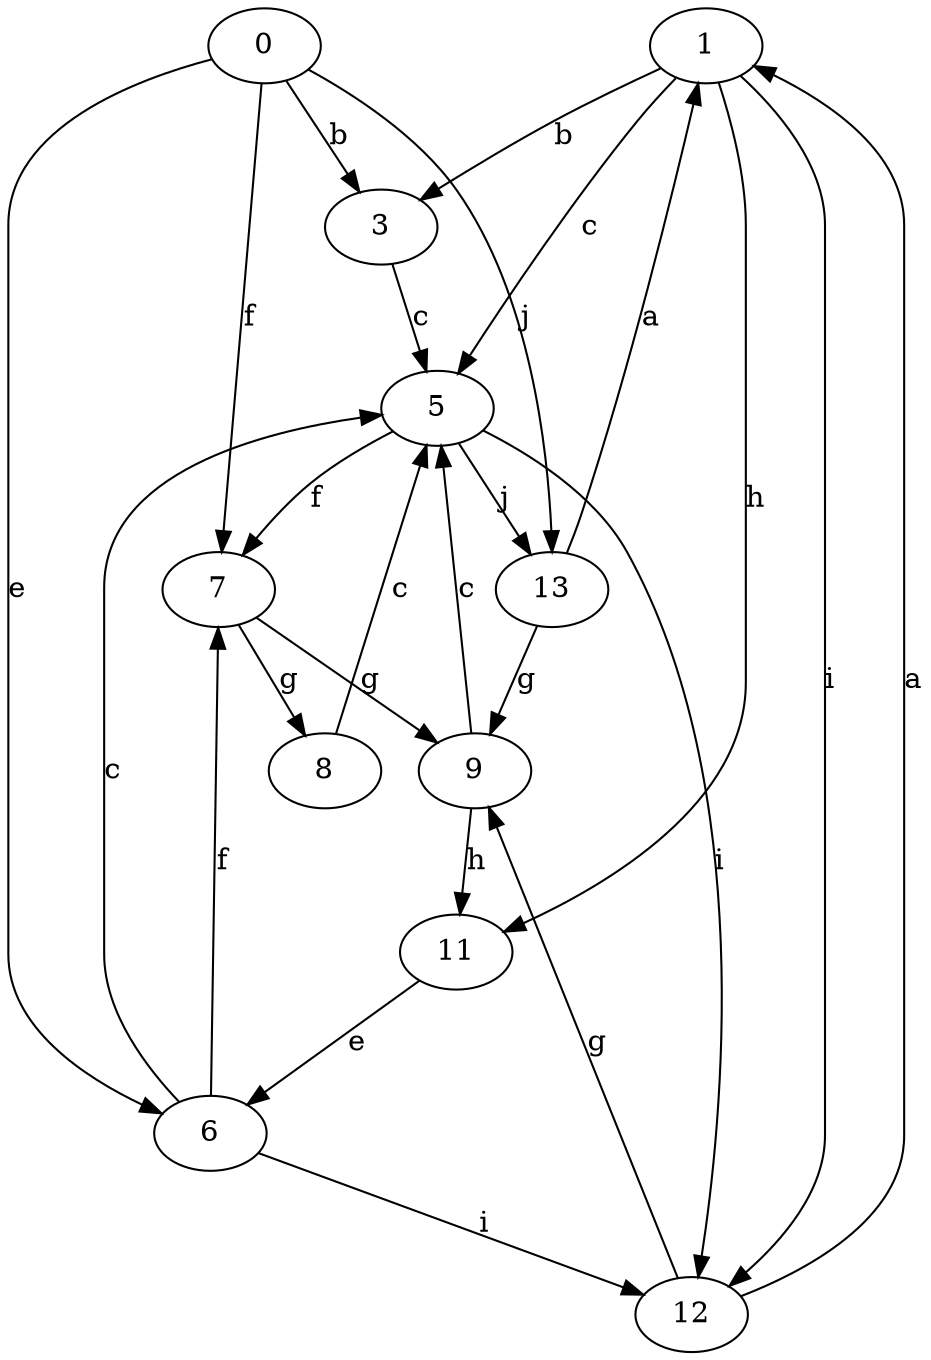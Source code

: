 strict digraph  {
1;
0;
3;
5;
6;
7;
8;
9;
11;
12;
13;
1 -> 3  [label=b];
1 -> 5  [label=c];
1 -> 11  [label=h];
1 -> 12  [label=i];
0 -> 3  [label=b];
0 -> 6  [label=e];
0 -> 7  [label=f];
0 -> 13  [label=j];
3 -> 5  [label=c];
5 -> 7  [label=f];
5 -> 12  [label=i];
5 -> 13  [label=j];
6 -> 5  [label=c];
6 -> 7  [label=f];
6 -> 12  [label=i];
7 -> 8  [label=g];
7 -> 9  [label=g];
8 -> 5  [label=c];
9 -> 5  [label=c];
9 -> 11  [label=h];
11 -> 6  [label=e];
12 -> 1  [label=a];
12 -> 9  [label=g];
13 -> 1  [label=a];
13 -> 9  [label=g];
}
